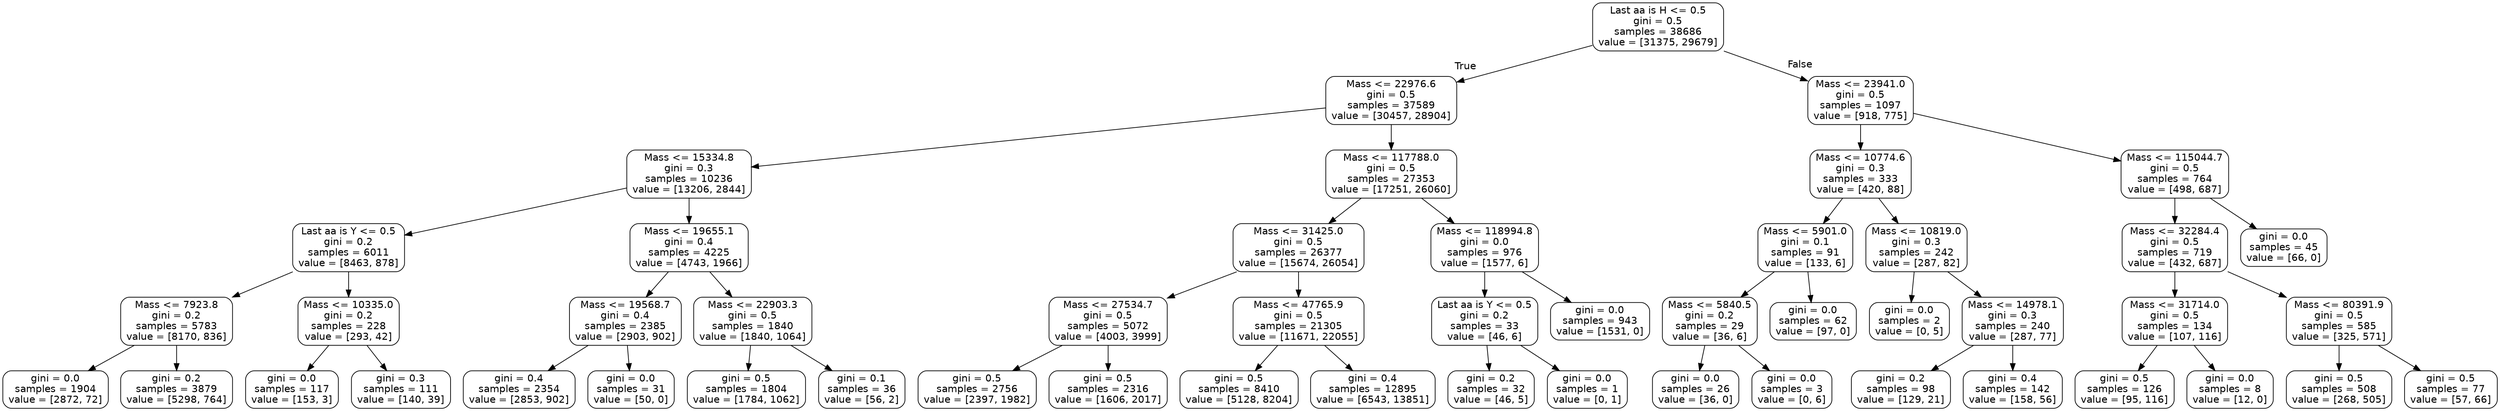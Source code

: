 digraph Tree {
node [shape=box, style="rounded", color="black", fontname="helvetica"] ;
edge [fontname="helvetica"] ;
0 [label="Last aa is H <= 0.5\ngini = 0.5\nsamples = 38686\nvalue = [31375, 29679]"] ;
1 [label="Mass <= 22976.6\ngini = 0.5\nsamples = 37589\nvalue = [30457, 28904]"] ;
0 -> 1 [labeldistance=2.5, labelangle=45, headlabel="True"] ;
2 [label="Mass <= 15334.8\ngini = 0.3\nsamples = 10236\nvalue = [13206, 2844]"] ;
1 -> 2 ;
3 [label="Last aa is Y <= 0.5\ngini = 0.2\nsamples = 6011\nvalue = [8463, 878]"] ;
2 -> 3 ;
4 [label="Mass <= 7923.8\ngini = 0.2\nsamples = 5783\nvalue = [8170, 836]"] ;
3 -> 4 ;
5 [label="gini = 0.0\nsamples = 1904\nvalue = [2872, 72]"] ;
4 -> 5 ;
6 [label="gini = 0.2\nsamples = 3879\nvalue = [5298, 764]"] ;
4 -> 6 ;
7 [label="Mass <= 10335.0\ngini = 0.2\nsamples = 228\nvalue = [293, 42]"] ;
3 -> 7 ;
8 [label="gini = 0.0\nsamples = 117\nvalue = [153, 3]"] ;
7 -> 8 ;
9 [label="gini = 0.3\nsamples = 111\nvalue = [140, 39]"] ;
7 -> 9 ;
10 [label="Mass <= 19655.1\ngini = 0.4\nsamples = 4225\nvalue = [4743, 1966]"] ;
2 -> 10 ;
11 [label="Mass <= 19568.7\ngini = 0.4\nsamples = 2385\nvalue = [2903, 902]"] ;
10 -> 11 ;
12 [label="gini = 0.4\nsamples = 2354\nvalue = [2853, 902]"] ;
11 -> 12 ;
13 [label="gini = 0.0\nsamples = 31\nvalue = [50, 0]"] ;
11 -> 13 ;
14 [label="Mass <= 22903.3\ngini = 0.5\nsamples = 1840\nvalue = [1840, 1064]"] ;
10 -> 14 ;
15 [label="gini = 0.5\nsamples = 1804\nvalue = [1784, 1062]"] ;
14 -> 15 ;
16 [label="gini = 0.1\nsamples = 36\nvalue = [56, 2]"] ;
14 -> 16 ;
17 [label="Mass <= 117788.0\ngini = 0.5\nsamples = 27353\nvalue = [17251, 26060]"] ;
1 -> 17 ;
18 [label="Mass <= 31425.0\ngini = 0.5\nsamples = 26377\nvalue = [15674, 26054]"] ;
17 -> 18 ;
19 [label="Mass <= 27534.7\ngini = 0.5\nsamples = 5072\nvalue = [4003, 3999]"] ;
18 -> 19 ;
20 [label="gini = 0.5\nsamples = 2756\nvalue = [2397, 1982]"] ;
19 -> 20 ;
21 [label="gini = 0.5\nsamples = 2316\nvalue = [1606, 2017]"] ;
19 -> 21 ;
22 [label="Mass <= 47765.9\ngini = 0.5\nsamples = 21305\nvalue = [11671, 22055]"] ;
18 -> 22 ;
23 [label="gini = 0.5\nsamples = 8410\nvalue = [5128, 8204]"] ;
22 -> 23 ;
24 [label="gini = 0.4\nsamples = 12895\nvalue = [6543, 13851]"] ;
22 -> 24 ;
25 [label="Mass <= 118994.8\ngini = 0.0\nsamples = 976\nvalue = [1577, 6]"] ;
17 -> 25 ;
26 [label="Last aa is Y <= 0.5\ngini = 0.2\nsamples = 33\nvalue = [46, 6]"] ;
25 -> 26 ;
27 [label="gini = 0.2\nsamples = 32\nvalue = [46, 5]"] ;
26 -> 27 ;
28 [label="gini = 0.0\nsamples = 1\nvalue = [0, 1]"] ;
26 -> 28 ;
29 [label="gini = 0.0\nsamples = 943\nvalue = [1531, 0]"] ;
25 -> 29 ;
30 [label="Mass <= 23941.0\ngini = 0.5\nsamples = 1097\nvalue = [918, 775]"] ;
0 -> 30 [labeldistance=2.5, labelangle=-45, headlabel="False"] ;
31 [label="Mass <= 10774.6\ngini = 0.3\nsamples = 333\nvalue = [420, 88]"] ;
30 -> 31 ;
32 [label="Mass <= 5901.0\ngini = 0.1\nsamples = 91\nvalue = [133, 6]"] ;
31 -> 32 ;
33 [label="Mass <= 5840.5\ngini = 0.2\nsamples = 29\nvalue = [36, 6]"] ;
32 -> 33 ;
34 [label="gini = 0.0\nsamples = 26\nvalue = [36, 0]"] ;
33 -> 34 ;
35 [label="gini = 0.0\nsamples = 3\nvalue = [0, 6]"] ;
33 -> 35 ;
36 [label="gini = 0.0\nsamples = 62\nvalue = [97, 0]"] ;
32 -> 36 ;
37 [label="Mass <= 10819.0\ngini = 0.3\nsamples = 242\nvalue = [287, 82]"] ;
31 -> 37 ;
38 [label="gini = 0.0\nsamples = 2\nvalue = [0, 5]"] ;
37 -> 38 ;
39 [label="Mass <= 14978.1\ngini = 0.3\nsamples = 240\nvalue = [287, 77]"] ;
37 -> 39 ;
40 [label="gini = 0.2\nsamples = 98\nvalue = [129, 21]"] ;
39 -> 40 ;
41 [label="gini = 0.4\nsamples = 142\nvalue = [158, 56]"] ;
39 -> 41 ;
42 [label="Mass <= 115044.7\ngini = 0.5\nsamples = 764\nvalue = [498, 687]"] ;
30 -> 42 ;
43 [label="Mass <= 32284.4\ngini = 0.5\nsamples = 719\nvalue = [432, 687]"] ;
42 -> 43 ;
44 [label="Mass <= 31714.0\ngini = 0.5\nsamples = 134\nvalue = [107, 116]"] ;
43 -> 44 ;
45 [label="gini = 0.5\nsamples = 126\nvalue = [95, 116]"] ;
44 -> 45 ;
46 [label="gini = 0.0\nsamples = 8\nvalue = [12, 0]"] ;
44 -> 46 ;
47 [label="Mass <= 80391.9\ngini = 0.5\nsamples = 585\nvalue = [325, 571]"] ;
43 -> 47 ;
48 [label="gini = 0.5\nsamples = 508\nvalue = [268, 505]"] ;
47 -> 48 ;
49 [label="gini = 0.5\nsamples = 77\nvalue = [57, 66]"] ;
47 -> 49 ;
50 [label="gini = 0.0\nsamples = 45\nvalue = [66, 0]"] ;
42 -> 50 ;
}